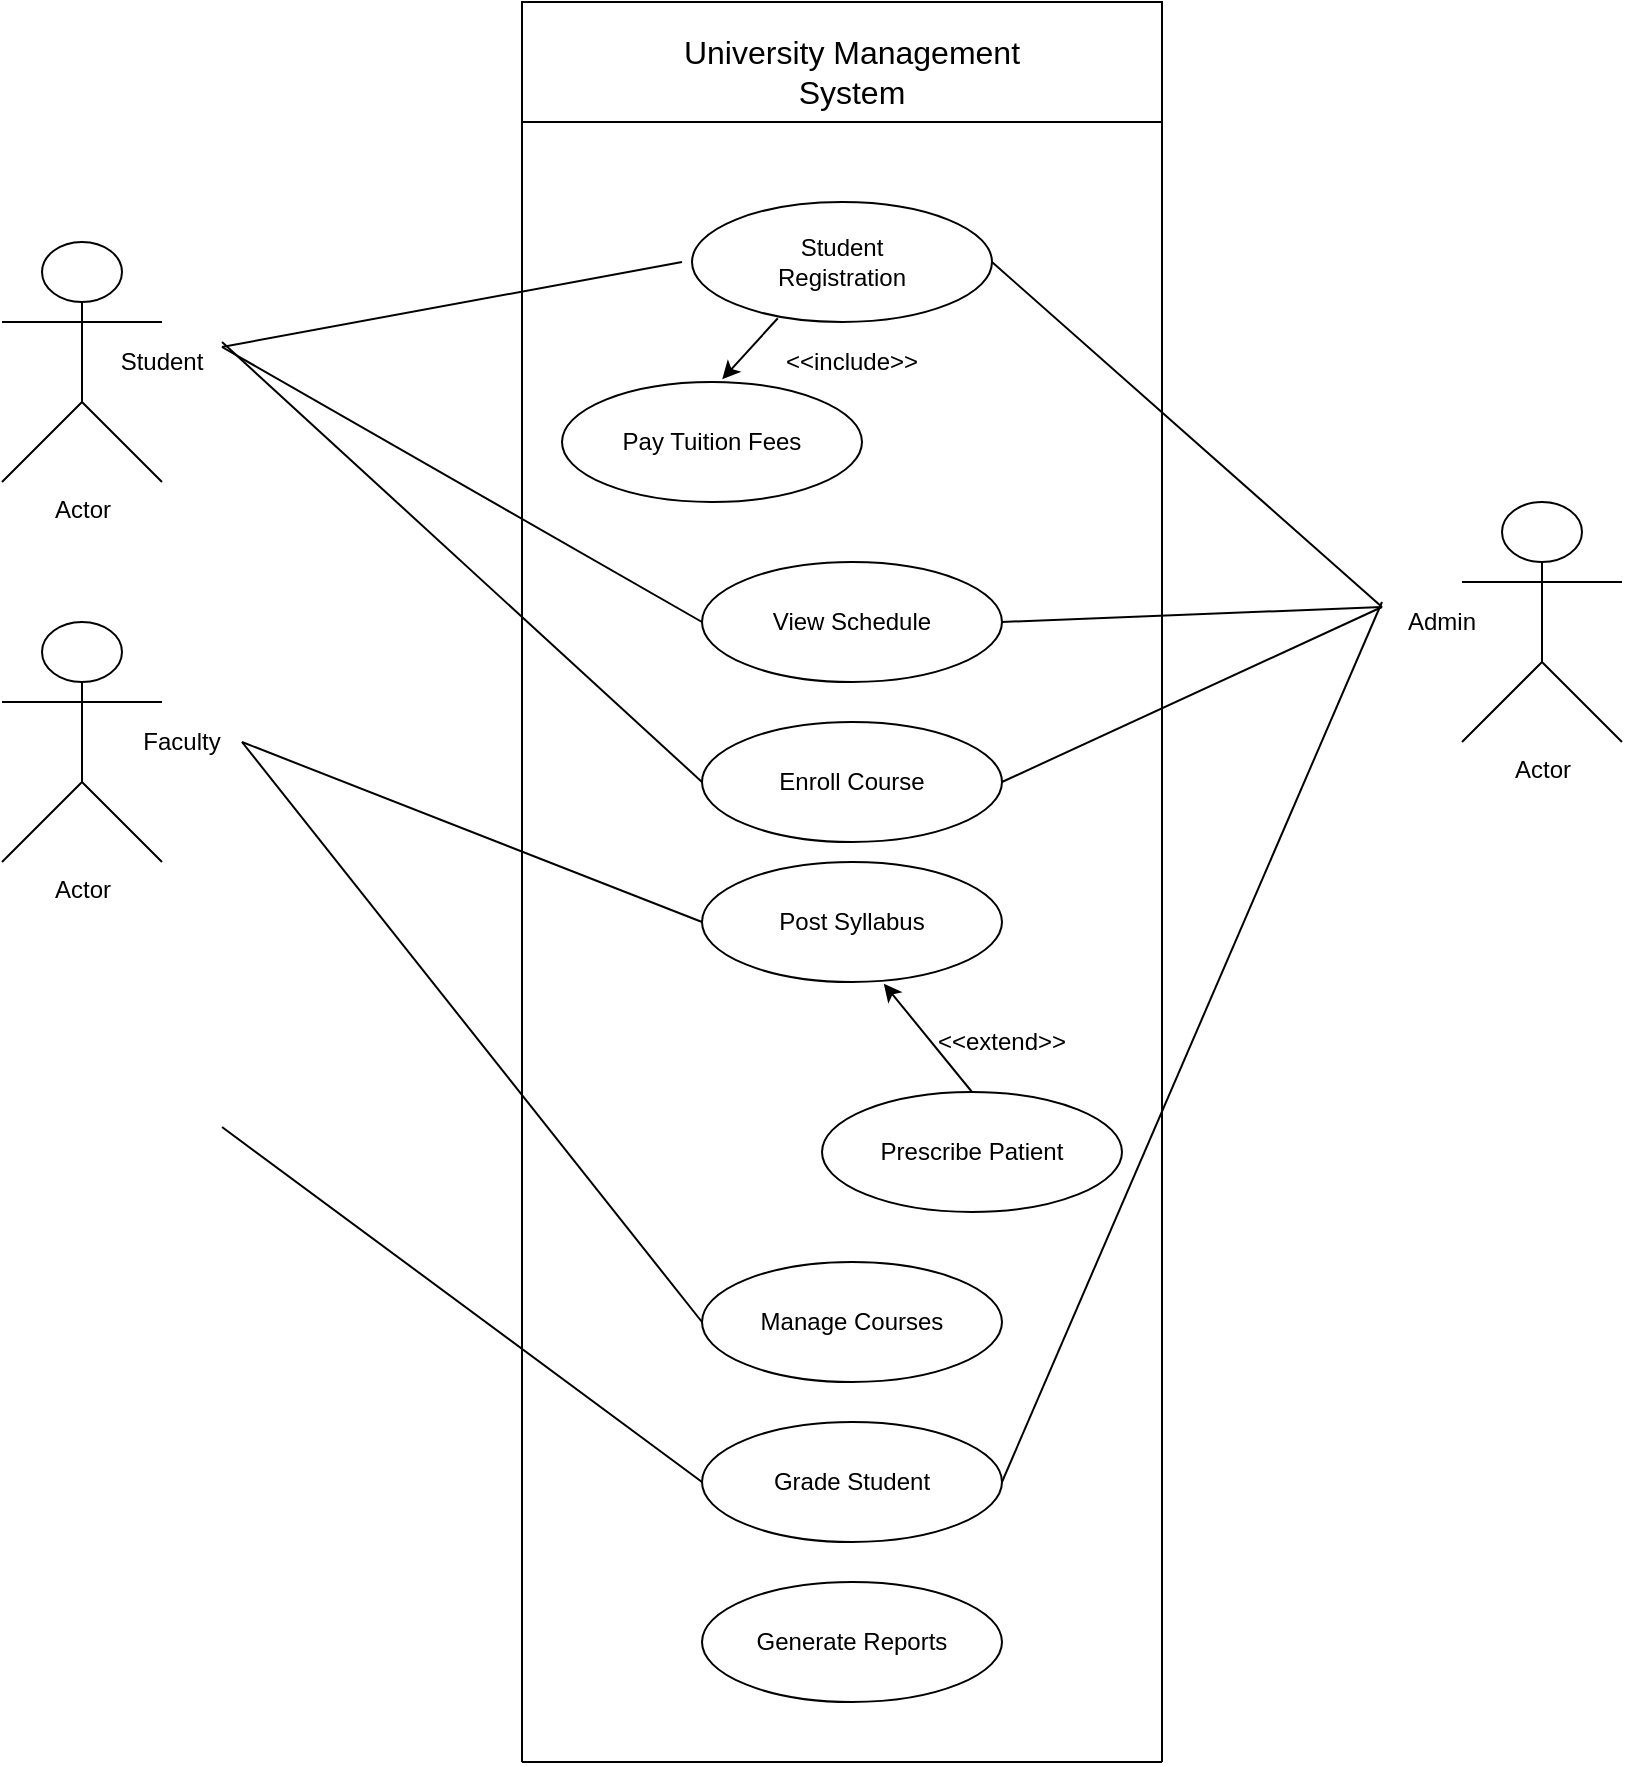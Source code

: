 <mxfile version="23.1.8" type="github">
  <diagram name="Page-1" id="o4Vvk2wDxpfwz8heoIbW">
    <mxGraphModel dx="1886" dy="656" grid="1" gridSize="10" guides="1" tooltips="1" connect="1" arrows="1" fold="1" page="1" pageScale="1" pageWidth="827" pageHeight="1169" math="0" shadow="0">
      <root>
        <mxCell id="0" />
        <mxCell id="1" parent="0" />
        <mxCell id="LLkouas2kzupvpeTLZha-1" value="" style="rounded=0;whiteSpace=wrap;html=1;" vertex="1" parent="1">
          <mxGeometry x="230" y="50" width="320" height="60" as="geometry" />
        </mxCell>
        <mxCell id="LLkouas2kzupvpeTLZha-2" value="University Management&lt;br style=&quot;font-size: 16px;&quot;&gt;System" style="text;html=1;align=center;verticalAlign=middle;whiteSpace=wrap;rounded=0;fontSize=16;" vertex="1" parent="1">
          <mxGeometry x="300" y="50" width="190" height="70" as="geometry" />
        </mxCell>
        <mxCell id="LLkouas2kzupvpeTLZha-3" value="" style="endArrow=none;html=1;rounded=0;entryX=0;entryY=1;entryDx=0;entryDy=0;" edge="1" parent="1" target="LLkouas2kzupvpeTLZha-1">
          <mxGeometry width="50" height="50" relative="1" as="geometry">
            <mxPoint x="230" y="930" as="sourcePoint" />
            <mxPoint x="490" y="430" as="targetPoint" />
          </mxGeometry>
        </mxCell>
        <mxCell id="LLkouas2kzupvpeTLZha-4" value="" style="endArrow=none;html=1;rounded=0;entryX=0;entryY=1;entryDx=0;entryDy=0;" edge="1" parent="1">
          <mxGeometry width="50" height="50" relative="1" as="geometry">
            <mxPoint x="550" y="930" as="sourcePoint" />
            <mxPoint x="550" y="110" as="targetPoint" />
          </mxGeometry>
        </mxCell>
        <mxCell id="LLkouas2kzupvpeTLZha-5" value="Actor" style="shape=umlActor;verticalLabelPosition=bottom;verticalAlign=top;html=1;outlineConnect=0;" vertex="1" parent="1">
          <mxGeometry x="-30" y="170" width="80" height="120" as="geometry" />
        </mxCell>
        <mxCell id="LLkouas2kzupvpeTLZha-6" value="Student" style="text;html=1;align=center;verticalAlign=middle;whiteSpace=wrap;rounded=0;" vertex="1" parent="1">
          <mxGeometry x="20" y="215" width="60" height="30" as="geometry" />
        </mxCell>
        <mxCell id="LLkouas2kzupvpeTLZha-7" value="Actor" style="shape=umlActor;verticalLabelPosition=bottom;verticalAlign=top;html=1;outlineConnect=0;" vertex="1" parent="1">
          <mxGeometry x="-30" y="360" width="80" height="120" as="geometry" />
        </mxCell>
        <mxCell id="LLkouas2kzupvpeTLZha-8" value="Faculty" style="text;html=1;align=center;verticalAlign=middle;whiteSpace=wrap;rounded=0;" vertex="1" parent="1">
          <mxGeometry x="30" y="405" width="60" height="30" as="geometry" />
        </mxCell>
        <mxCell id="LLkouas2kzupvpeTLZha-11" value="Actor" style="shape=umlActor;verticalLabelPosition=bottom;verticalAlign=top;html=1;outlineConnect=0;" vertex="1" parent="1">
          <mxGeometry x="700" y="300" width="80" height="120" as="geometry" />
        </mxCell>
        <mxCell id="LLkouas2kzupvpeTLZha-12" value="Admin" style="text;html=1;align=center;verticalAlign=middle;whiteSpace=wrap;rounded=0;" vertex="1" parent="1">
          <mxGeometry x="660" y="345" width="60" height="30" as="geometry" />
        </mxCell>
        <mxCell id="LLkouas2kzupvpeTLZha-13" value="Student&lt;br&gt;Registration" style="ellipse;whiteSpace=wrap;html=1;" vertex="1" parent="1">
          <mxGeometry x="315" y="150" width="150" height="60" as="geometry" />
        </mxCell>
        <mxCell id="LLkouas2kzupvpeTLZha-14" value="View Schedule" style="ellipse;whiteSpace=wrap;html=1;" vertex="1" parent="1">
          <mxGeometry x="320" y="330" width="150" height="60" as="geometry" />
        </mxCell>
        <mxCell id="LLkouas2kzupvpeTLZha-15" value="Enroll Course" style="ellipse;whiteSpace=wrap;html=1;" vertex="1" parent="1">
          <mxGeometry x="320" y="410" width="150" height="60" as="geometry" />
        </mxCell>
        <mxCell id="LLkouas2kzupvpeTLZha-16" value="Pay Tuition Fees" style="ellipse;whiteSpace=wrap;html=1;" vertex="1" parent="1">
          <mxGeometry x="250" y="240" width="150" height="60" as="geometry" />
        </mxCell>
        <mxCell id="LLkouas2kzupvpeTLZha-17" value="Prescribe Patient" style="ellipse;whiteSpace=wrap;html=1;" vertex="1" parent="1">
          <mxGeometry x="380" y="595" width="150" height="60" as="geometry" />
        </mxCell>
        <mxCell id="LLkouas2kzupvpeTLZha-18" value="Manage Courses" style="ellipse;whiteSpace=wrap;html=1;" vertex="1" parent="1">
          <mxGeometry x="320" y="680" width="150" height="60" as="geometry" />
        </mxCell>
        <mxCell id="LLkouas2kzupvpeTLZha-19" value="Grade Student" style="ellipse;whiteSpace=wrap;html=1;" vertex="1" parent="1">
          <mxGeometry x="320" y="760" width="150" height="60" as="geometry" />
        </mxCell>
        <mxCell id="LLkouas2kzupvpeTLZha-20" value="Generate Reports" style="ellipse;whiteSpace=wrap;html=1;" vertex="1" parent="1">
          <mxGeometry x="320" y="840" width="150" height="60" as="geometry" />
        </mxCell>
        <mxCell id="LLkouas2kzupvpeTLZha-21" value="&amp;lt;&amp;lt;include&amp;gt;&amp;gt;" style="text;html=1;align=center;verticalAlign=middle;whiteSpace=wrap;rounded=0;" vertex="1" parent="1">
          <mxGeometry x="365" y="215" width="60" height="30" as="geometry" />
        </mxCell>
        <mxCell id="LLkouas2kzupvpeTLZha-22" value="" style="endArrow=none;html=1;rounded=0;exitX=1;exitY=0.25;exitDx=0;exitDy=0;" edge="1" parent="1" source="LLkouas2kzupvpeTLZha-6">
          <mxGeometry width="50" height="50" relative="1" as="geometry">
            <mxPoint x="300" y="440" as="sourcePoint" />
            <mxPoint x="310" y="180" as="targetPoint" />
          </mxGeometry>
        </mxCell>
        <mxCell id="LLkouas2kzupvpeTLZha-23" value="" style="endArrow=classic;html=1;rounded=0;entryX=0.534;entryY=-0.023;entryDx=0;entryDy=0;entryPerimeter=0;exitX=0.286;exitY=0.969;exitDx=0;exitDy=0;exitPerimeter=0;" edge="1" parent="1" source="LLkouas2kzupvpeTLZha-13" target="LLkouas2kzupvpeTLZha-16">
          <mxGeometry width="50" height="50" relative="1" as="geometry">
            <mxPoint x="370" y="310" as="sourcePoint" />
            <mxPoint x="420" y="260" as="targetPoint" />
          </mxGeometry>
        </mxCell>
        <mxCell id="LLkouas2kzupvpeTLZha-24" value="Post Syllabus" style="ellipse;whiteSpace=wrap;html=1;" vertex="1" parent="1">
          <mxGeometry x="320" y="480" width="150" height="60" as="geometry" />
        </mxCell>
        <mxCell id="LLkouas2kzupvpeTLZha-25" value="" style="endArrow=classic;html=1;rounded=0;exitX=0.5;exitY=0;exitDx=0;exitDy=0;entryX=0.606;entryY=1.014;entryDx=0;entryDy=0;entryPerimeter=0;" edge="1" parent="1" source="LLkouas2kzupvpeTLZha-17" target="LLkouas2kzupvpeTLZha-24">
          <mxGeometry width="50" height="50" relative="1" as="geometry">
            <mxPoint x="280" y="540" as="sourcePoint" />
            <mxPoint x="330" y="490" as="targetPoint" />
          </mxGeometry>
        </mxCell>
        <mxCell id="LLkouas2kzupvpeTLZha-26" value="&amp;lt;&amp;lt;extend&amp;gt;&amp;gt;" style="text;html=1;align=center;verticalAlign=middle;whiteSpace=wrap;rounded=0;" vertex="1" parent="1">
          <mxGeometry x="440" y="554.5" width="60" height="30" as="geometry" />
        </mxCell>
        <mxCell id="LLkouas2kzupvpeTLZha-27" value="" style="endArrow=none;html=1;rounded=0;exitX=1;exitY=0.25;exitDx=0;exitDy=0;entryX=0;entryY=0.5;entryDx=0;entryDy=0;" edge="1" parent="1" source="LLkouas2kzupvpeTLZha-6" target="LLkouas2kzupvpeTLZha-14">
          <mxGeometry width="50" height="50" relative="1" as="geometry">
            <mxPoint x="280" y="520" as="sourcePoint" />
            <mxPoint x="330" y="470" as="targetPoint" />
          </mxGeometry>
        </mxCell>
        <mxCell id="LLkouas2kzupvpeTLZha-28" value="" style="endArrow=none;html=1;rounded=0;entryX=0;entryY=0.5;entryDx=0;entryDy=0;" edge="1" parent="1" target="LLkouas2kzupvpeTLZha-15">
          <mxGeometry width="50" height="50" relative="1" as="geometry">
            <mxPoint x="80" y="220" as="sourcePoint" />
            <mxPoint x="330" y="470" as="targetPoint" />
          </mxGeometry>
        </mxCell>
        <mxCell id="LLkouas2kzupvpeTLZha-29" value="" style="endArrow=none;html=1;rounded=0;exitX=1;exitY=0.5;exitDx=0;exitDy=0;entryX=0;entryY=0.5;entryDx=0;entryDy=0;" edge="1" parent="1" source="LLkouas2kzupvpeTLZha-8" target="LLkouas2kzupvpeTLZha-24">
          <mxGeometry width="50" height="50" relative="1" as="geometry">
            <mxPoint x="280" y="520" as="sourcePoint" />
            <mxPoint x="330" y="470" as="targetPoint" />
          </mxGeometry>
        </mxCell>
        <mxCell id="LLkouas2kzupvpeTLZha-30" value="" style="endArrow=none;html=1;rounded=0;entryX=0;entryY=0.5;entryDx=0;entryDy=0;" edge="1" parent="1" target="LLkouas2kzupvpeTLZha-18">
          <mxGeometry width="50" height="50" relative="1" as="geometry">
            <mxPoint x="90" y="420" as="sourcePoint" />
            <mxPoint x="330" y="620" as="targetPoint" />
          </mxGeometry>
        </mxCell>
        <mxCell id="LLkouas2kzupvpeTLZha-31" value="" style="endArrow=none;html=1;rounded=0;exitX=1;exitY=0.5;exitDx=0;exitDy=0;entryX=0;entryY=0.5;entryDx=0;entryDy=0;" edge="1" parent="1" target="LLkouas2kzupvpeTLZha-19">
          <mxGeometry width="50" height="50" relative="1" as="geometry">
            <mxPoint x="80" y="612.5" as="sourcePoint" />
            <mxPoint x="330" y="620" as="targetPoint" />
          </mxGeometry>
        </mxCell>
        <mxCell id="LLkouas2kzupvpeTLZha-33" value="" style="endArrow=none;html=1;rounded=0;entryX=0;entryY=0.25;entryDx=0;entryDy=0;exitX=1;exitY=0.5;exitDx=0;exitDy=0;" edge="1" parent="1" source="LLkouas2kzupvpeTLZha-13" target="LLkouas2kzupvpeTLZha-12">
          <mxGeometry width="50" height="50" relative="1" as="geometry">
            <mxPoint x="470" y="180" as="sourcePoint" />
            <mxPoint x="500" y="480" as="targetPoint" />
          </mxGeometry>
        </mxCell>
        <mxCell id="LLkouas2kzupvpeTLZha-34" value="" style="endArrow=none;html=1;rounded=0;entryX=1;entryY=0.5;entryDx=0;entryDy=0;exitX=0;exitY=0.25;exitDx=0;exitDy=0;" edge="1" parent="1" source="LLkouas2kzupvpeTLZha-12" target="LLkouas2kzupvpeTLZha-15">
          <mxGeometry width="50" height="50" relative="1" as="geometry">
            <mxPoint x="390" y="540" as="sourcePoint" />
            <mxPoint x="440" y="490" as="targetPoint" />
          </mxGeometry>
        </mxCell>
        <mxCell id="LLkouas2kzupvpeTLZha-35" value="" style="endArrow=none;html=1;rounded=0;entryX=1;entryY=0.5;entryDx=0;entryDy=0;exitX=0;exitY=0.25;exitDx=0;exitDy=0;" edge="1" parent="1" source="LLkouas2kzupvpeTLZha-12" target="LLkouas2kzupvpeTLZha-14">
          <mxGeometry width="50" height="50" relative="1" as="geometry">
            <mxPoint x="390" y="540" as="sourcePoint" />
            <mxPoint x="440" y="490" as="targetPoint" />
          </mxGeometry>
        </mxCell>
        <mxCell id="LLkouas2kzupvpeTLZha-36" value="" style="endArrow=none;html=1;rounded=0;exitX=1;exitY=0.5;exitDx=0;exitDy=0;" edge="1" parent="1" source="LLkouas2kzupvpeTLZha-19">
          <mxGeometry width="50" height="50" relative="1" as="geometry">
            <mxPoint x="390" y="650" as="sourcePoint" />
            <mxPoint x="660" y="350" as="targetPoint" />
          </mxGeometry>
        </mxCell>
        <mxCell id="LLkouas2kzupvpeTLZha-37" value="" style="endArrow=none;html=1;rounded=0;" edge="1" parent="1">
          <mxGeometry width="50" height="50" relative="1" as="geometry">
            <mxPoint x="230" y="930" as="sourcePoint" />
            <mxPoint x="550" y="930" as="targetPoint" />
          </mxGeometry>
        </mxCell>
      </root>
    </mxGraphModel>
  </diagram>
</mxfile>
